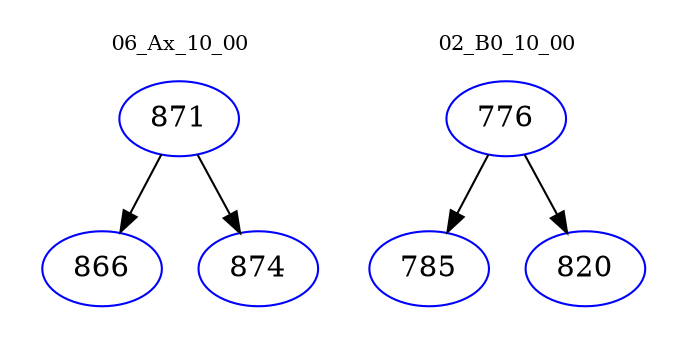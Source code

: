 digraph{
subgraph cluster_0 {
color = white
label = "06_Ax_10_00";
fontsize=10;
T0_871 [label="871", color="blue"]
T0_871 -> T0_866 [color="black"]
T0_866 [label="866", color="blue"]
T0_871 -> T0_874 [color="black"]
T0_874 [label="874", color="blue"]
}
subgraph cluster_1 {
color = white
label = "02_B0_10_00";
fontsize=10;
T1_776 [label="776", color="blue"]
T1_776 -> T1_785 [color="black"]
T1_785 [label="785", color="blue"]
T1_776 -> T1_820 [color="black"]
T1_820 [label="820", color="blue"]
}
}
